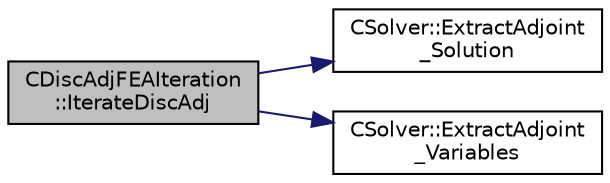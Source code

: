 digraph "CDiscAdjFEAIteration::IterateDiscAdj"
{
 // LATEX_PDF_SIZE
  edge [fontname="Helvetica",fontsize="10",labelfontname="Helvetica",labelfontsize="10"];
  node [fontname="Helvetica",fontsize="10",shape=record];
  rankdir="LR";
  Node1 [label="CDiscAdjFEAIteration\l::IterateDiscAdj",height=0.2,width=0.4,color="black", fillcolor="grey75", style="filled", fontcolor="black",tooltip="Perform a single iteration of the adjoint FEA problem."];
  Node1 -> Node2 [color="midnightblue",fontsize="10",style="solid",fontname="Helvetica"];
  Node2 [label="CSolver::ExtractAdjoint\l_Solution",height=0.2,width=0.4,color="black", fillcolor="white", style="filled",URL="$classCSolver.html#a3be1202dda79d28ce9a7ecd4f406cdac",tooltip="A virtual member."];
  Node1 -> Node3 [color="midnightblue",fontsize="10",style="solid",fontname="Helvetica"];
  Node3 [label="CSolver::ExtractAdjoint\l_Variables",height=0.2,width=0.4,color="black", fillcolor="white", style="filled",URL="$classCSolver.html#ae262863cadabe18301545d1b480e1391",tooltip="A virtual member."];
}
